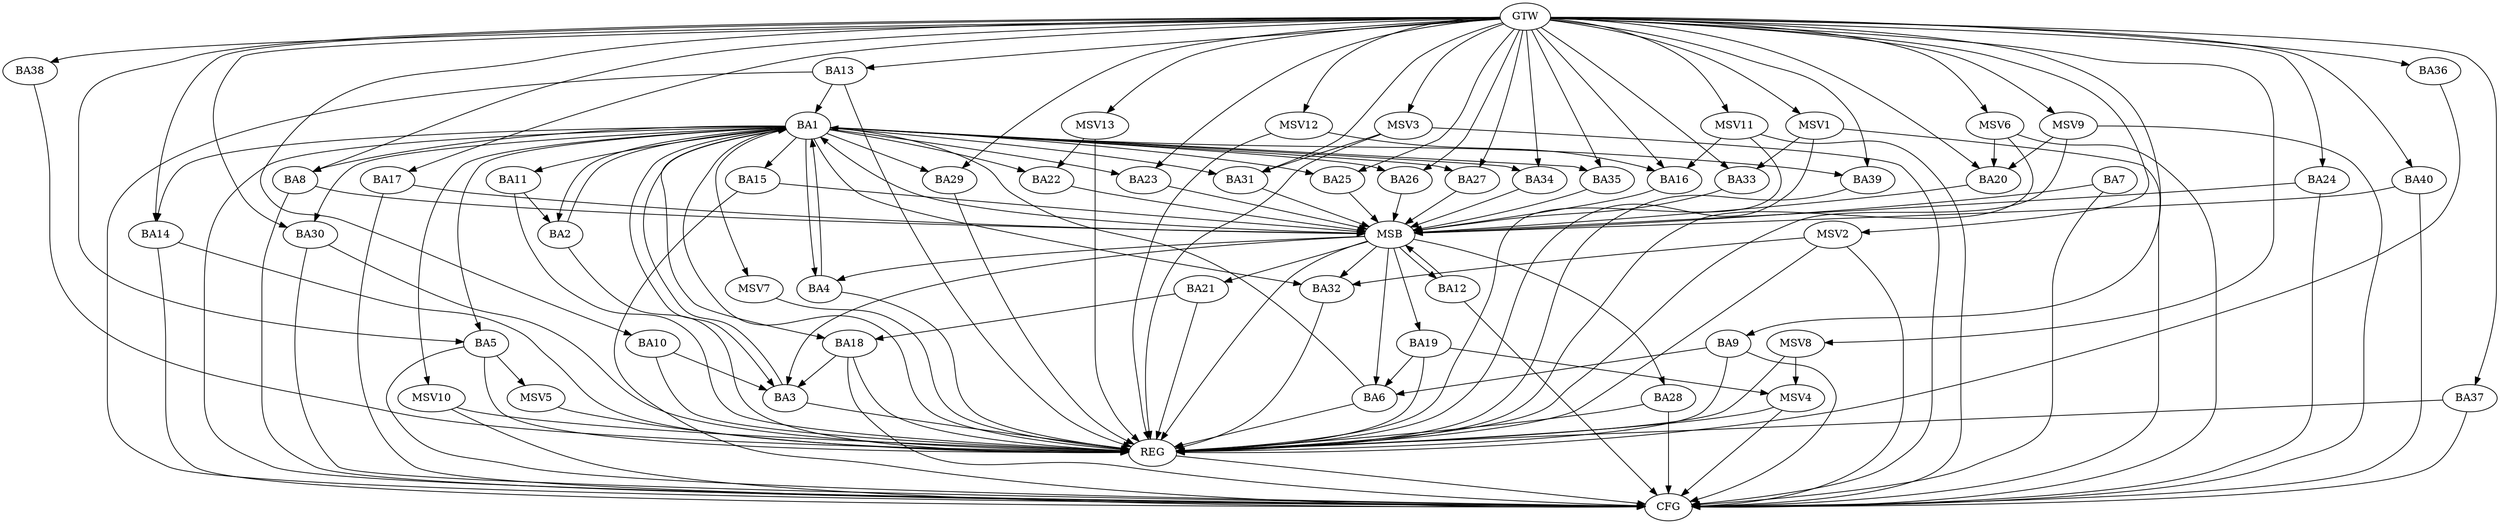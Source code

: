 strict digraph G {
  BA1 [ label="BA1" ];
  BA2 [ label="BA2" ];
  BA3 [ label="BA3" ];
  BA4 [ label="BA4" ];
  BA5 [ label="BA5" ];
  BA6 [ label="BA6" ];
  BA7 [ label="BA7" ];
  BA8 [ label="BA8" ];
  BA9 [ label="BA9" ];
  BA10 [ label="BA10" ];
  BA11 [ label="BA11" ];
  BA12 [ label="BA12" ];
  BA13 [ label="BA13" ];
  BA14 [ label="BA14" ];
  BA15 [ label="BA15" ];
  BA16 [ label="BA16" ];
  BA17 [ label="BA17" ];
  BA18 [ label="BA18" ];
  BA19 [ label="BA19" ];
  BA20 [ label="BA20" ];
  BA21 [ label="BA21" ];
  BA22 [ label="BA22" ];
  BA23 [ label="BA23" ];
  BA24 [ label="BA24" ];
  BA25 [ label="BA25" ];
  BA26 [ label="BA26" ];
  BA27 [ label="BA27" ];
  BA28 [ label="BA28" ];
  BA29 [ label="BA29" ];
  BA30 [ label="BA30" ];
  BA31 [ label="BA31" ];
  BA32 [ label="BA32" ];
  BA33 [ label="BA33" ];
  BA34 [ label="BA34" ];
  BA35 [ label="BA35" ];
  BA36 [ label="BA36" ];
  BA37 [ label="BA37" ];
  BA38 [ label="BA38" ];
  BA39 [ label="BA39" ];
  BA40 [ label="BA40" ];
  GTW [ label="GTW" ];
  REG [ label="REG" ];
  MSB [ label="MSB" ];
  CFG [ label="CFG" ];
  MSV1 [ label="MSV1" ];
  MSV2 [ label="MSV2" ];
  MSV3 [ label="MSV3" ];
  MSV4 [ label="MSV4" ];
  MSV5 [ label="MSV5" ];
  MSV6 [ label="MSV6" ];
  MSV7 [ label="MSV7" ];
  MSV8 [ label="MSV8" ];
  MSV9 [ label="MSV9" ];
  MSV10 [ label="MSV10" ];
  MSV11 [ label="MSV11" ];
  MSV12 [ label="MSV12" ];
  MSV13 [ label="MSV13" ];
  BA1 -> BA2;
  BA2 -> BA1;
  BA3 -> BA1;
  BA4 -> BA1;
  BA6 -> BA1;
  BA9 -> BA6;
  BA10 -> BA3;
  BA11 -> BA2;
  BA13 -> BA1;
  BA18 -> BA3;
  BA19 -> BA6;
  BA21 -> BA18;
  GTW -> BA5;
  GTW -> BA8;
  GTW -> BA9;
  GTW -> BA10;
  GTW -> BA13;
  GTW -> BA14;
  GTW -> BA16;
  GTW -> BA17;
  GTW -> BA20;
  GTW -> BA23;
  GTW -> BA24;
  GTW -> BA25;
  GTW -> BA26;
  GTW -> BA27;
  GTW -> BA29;
  GTW -> BA30;
  GTW -> BA31;
  GTW -> BA33;
  GTW -> BA34;
  GTW -> BA35;
  GTW -> BA36;
  GTW -> BA37;
  GTW -> BA38;
  GTW -> BA39;
  GTW -> BA40;
  BA1 -> REG;
  BA2 -> REG;
  BA3 -> REG;
  BA4 -> REG;
  BA5 -> REG;
  BA6 -> REG;
  BA9 -> REG;
  BA10 -> REG;
  BA11 -> REG;
  BA13 -> REG;
  BA14 -> REG;
  BA18 -> REG;
  BA19 -> REG;
  BA21 -> REG;
  BA28 -> REG;
  BA29 -> REG;
  BA30 -> REG;
  BA32 -> REG;
  BA36 -> REG;
  BA37 -> REG;
  BA38 -> REG;
  BA39 -> REG;
  BA7 -> MSB;
  MSB -> BA4;
  MSB -> REG;
  BA8 -> MSB;
  MSB -> BA1;
  BA12 -> MSB;
  MSB -> BA6;
  BA15 -> MSB;
  BA16 -> MSB;
  MSB -> BA3;
  BA17 -> MSB;
  BA20 -> MSB;
  BA22 -> MSB;
  BA23 -> MSB;
  MSB -> BA12;
  BA24 -> MSB;
  MSB -> BA19;
  BA25 -> MSB;
  BA26 -> MSB;
  MSB -> BA21;
  BA27 -> MSB;
  BA31 -> MSB;
  BA33 -> MSB;
  BA34 -> MSB;
  MSB -> BA32;
  BA35 -> MSB;
  BA40 -> MSB;
  MSB -> BA28;
  BA8 -> CFG;
  BA9 -> CFG;
  BA17 -> CFG;
  BA15 -> CFG;
  BA7 -> CFG;
  BA18 -> CFG;
  BA40 -> CFG;
  BA28 -> CFG;
  BA12 -> CFG;
  BA1 -> CFG;
  BA14 -> CFG;
  BA24 -> CFG;
  BA5 -> CFG;
  BA37 -> CFG;
  BA30 -> CFG;
  BA13 -> CFG;
  REG -> CFG;
  BA1 -> BA25;
  BA1 -> BA35;
  BA1 -> BA18;
  BA1 -> BA23;
  BA1 -> BA26;
  BA1 -> BA30;
  BA1 -> BA31;
  BA1 -> BA27;
  BA1 -> BA34;
  BA1 -> BA4;
  BA1 -> BA15;
  BA1 -> BA29;
  BA1 -> BA32;
  BA1 -> BA5;
  BA1 -> BA39;
  BA1 -> BA8;
  BA1 -> BA11;
  BA1 -> BA14;
  BA1 -> BA22;
  BA1 -> BA3;
  MSV1 -> BA33;
  GTW -> MSV1;
  MSV1 -> REG;
  MSV1 -> CFG;
  MSV2 -> BA32;
  GTW -> MSV2;
  MSV2 -> REG;
  MSV2 -> CFG;
  MSV3 -> BA31;
  GTW -> MSV3;
  MSV3 -> REG;
  MSV3 -> CFG;
  BA19 -> MSV4;
  MSV4 -> REG;
  MSV4 -> CFG;
  BA5 -> MSV5;
  MSV5 -> REG;
  MSV6 -> BA20;
  GTW -> MSV6;
  MSV6 -> REG;
  MSV6 -> CFG;
  BA1 -> MSV7;
  MSV7 -> REG;
  MSV8 -> MSV4;
  GTW -> MSV8;
  MSV8 -> REG;
  MSV9 -> BA20;
  GTW -> MSV9;
  MSV9 -> REG;
  MSV9 -> CFG;
  BA1 -> MSV10;
  MSV10 -> REG;
  MSV10 -> CFG;
  MSV11 -> BA16;
  GTW -> MSV11;
  MSV11 -> REG;
  MSV11 -> CFG;
  MSV12 -> BA16;
  GTW -> MSV12;
  MSV12 -> REG;
  MSV13 -> BA22;
  GTW -> MSV13;
  MSV13 -> REG;
}
